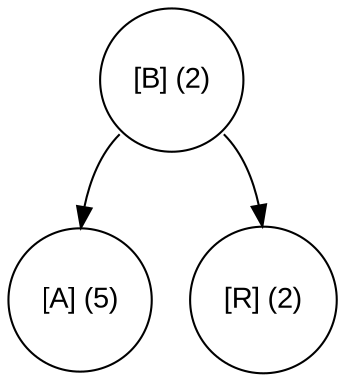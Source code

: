 digraph move_down {
	node [fontname="Arial", shape="circle", width=0.5]; 

	0 [label = "[B] (2)"];
	0:sw -> 1;
	1 [label = "[A] (5)"];
	0:se -> 2;
	2 [label = "[R] (2)"];
}
